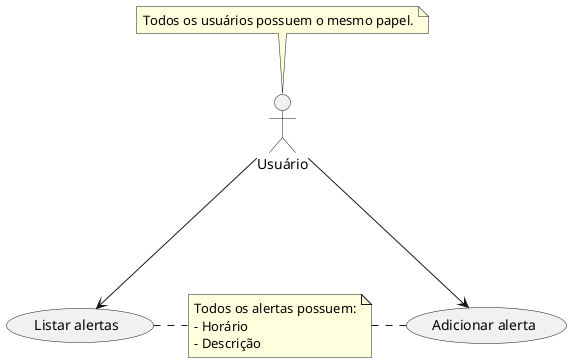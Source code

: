 @startuml "Casos de uso"

:Usuário: as Usuario
(Listar alertas) as (listar)
(Adicionar alerta) as (adicionar)

note top of Usuario : Todos os usuários possuem o mesmo papel.

Usuario ---> (listar)
Usuario ---> (adicionar)

note "Todos os alertas possuem:\n- Horário\n- Descrição" as N2

(listar) .r. N2
(adicionar) .l. N2

@enduml
